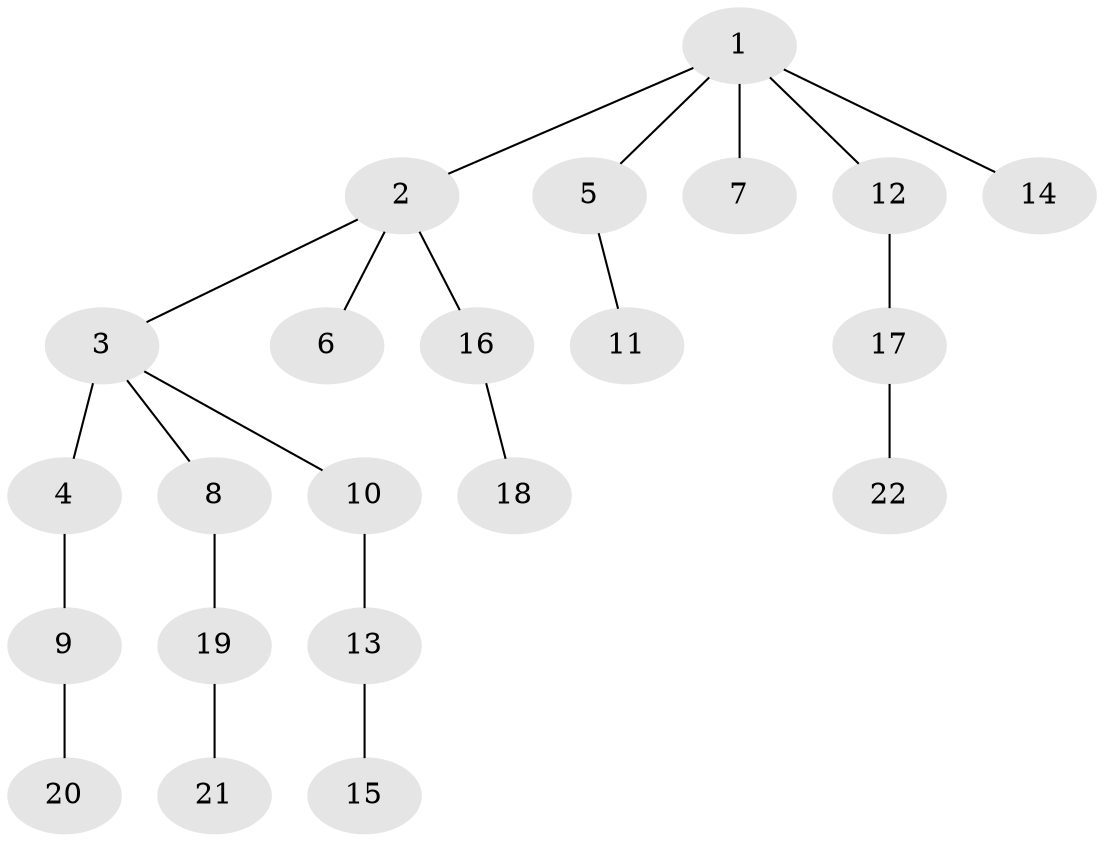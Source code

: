 // original degree distribution, {5: 0.014084507042253521, 6: 0.028169014084507043, 2: 0.29577464788732394, 4: 0.028169014084507043, 3: 0.19718309859154928, 1: 0.43661971830985913}
// Generated by graph-tools (version 1.1) at 2025/52/03/04/25 22:52:02]
// undirected, 22 vertices, 21 edges
graph export_dot {
  node [color=gray90,style=filled];
  1;
  2;
  3;
  4;
  5;
  6;
  7;
  8;
  9;
  10;
  11;
  12;
  13;
  14;
  15;
  16;
  17;
  18;
  19;
  20;
  21;
  22;
  1 -- 2 [weight=1.0];
  1 -- 5 [weight=1.0];
  1 -- 7 [weight=1.0];
  1 -- 12 [weight=1.0];
  1 -- 14 [weight=1.0];
  2 -- 3 [weight=1.0];
  2 -- 6 [weight=1.0];
  2 -- 16 [weight=1.0];
  3 -- 4 [weight=3.0];
  3 -- 8 [weight=1.0];
  3 -- 10 [weight=1.0];
  4 -- 9 [weight=1.0];
  5 -- 11 [weight=1.0];
  8 -- 19 [weight=1.0];
  9 -- 20 [weight=2.0];
  10 -- 13 [weight=1.0];
  12 -- 17 [weight=1.0];
  13 -- 15 [weight=1.0];
  16 -- 18 [weight=1.0];
  17 -- 22 [weight=1.0];
  19 -- 21 [weight=1.0];
}
